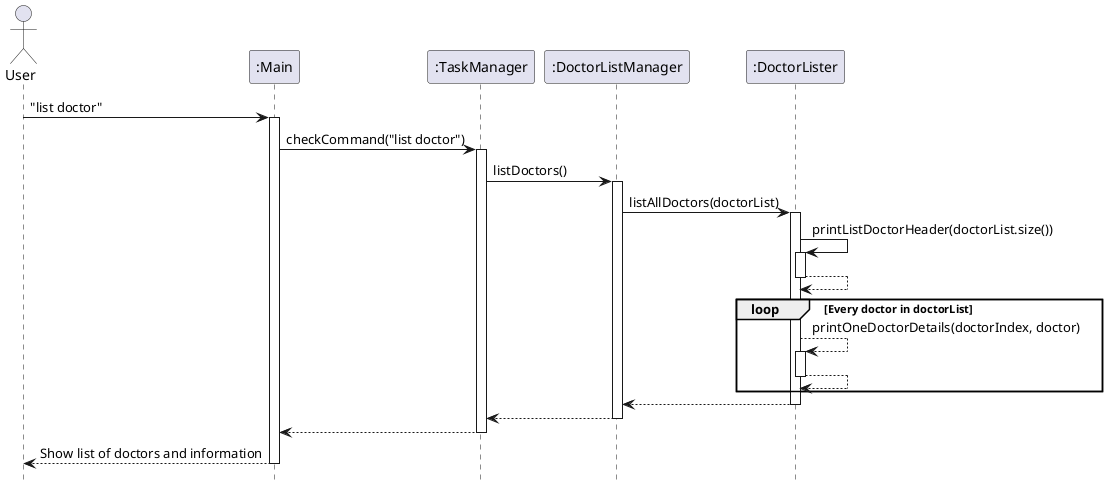 @startuml
'https://plantuml.com/sequence-diagram

hide footbox

actor User
participant ":Main"
participant ":TaskManager"
participant ":DoctorListManager"
participant ":DoctorLister"

User -> ":Main" : "list doctor"
activate ":Main"

":Main" -> ":TaskManager" : checkCommand("list doctor")
activate ":TaskManager"

":TaskManager" -> ":DoctorListManager" : listDoctors()
activate ":DoctorListManager"

":DoctorListManager" -> ":DoctorLister" : listAllDoctors(doctorList)
activate ":DoctorLister"

":DoctorLister" -> ":DoctorLister" : printListDoctorHeader(doctorList.size())
activate ":DoctorLister"

":DoctorLister" --> ":DoctorLister"
deactivate ":DoctorLister"

loop Every doctor in doctorList
    ":DoctorLister" --> ":DoctorLister" : printOneDoctorDetails(doctorIndex, doctor)
    activate ":DoctorLister"
    ":DoctorLister" --> ":DoctorLister"
    deactivate ":DoctorLister"
end

":DoctorListManager" <-- ":DoctorLister"
deactivate ":DoctorLister"

":TaskManager" <-- ":DoctorListManager"
deactivate ":DoctorListManager"

":Main" <-- ":TaskManager"
deactivate ":TaskManager"

User <-- ":Main" : Show list of doctors and information
deactivate ":Main"

@enduml